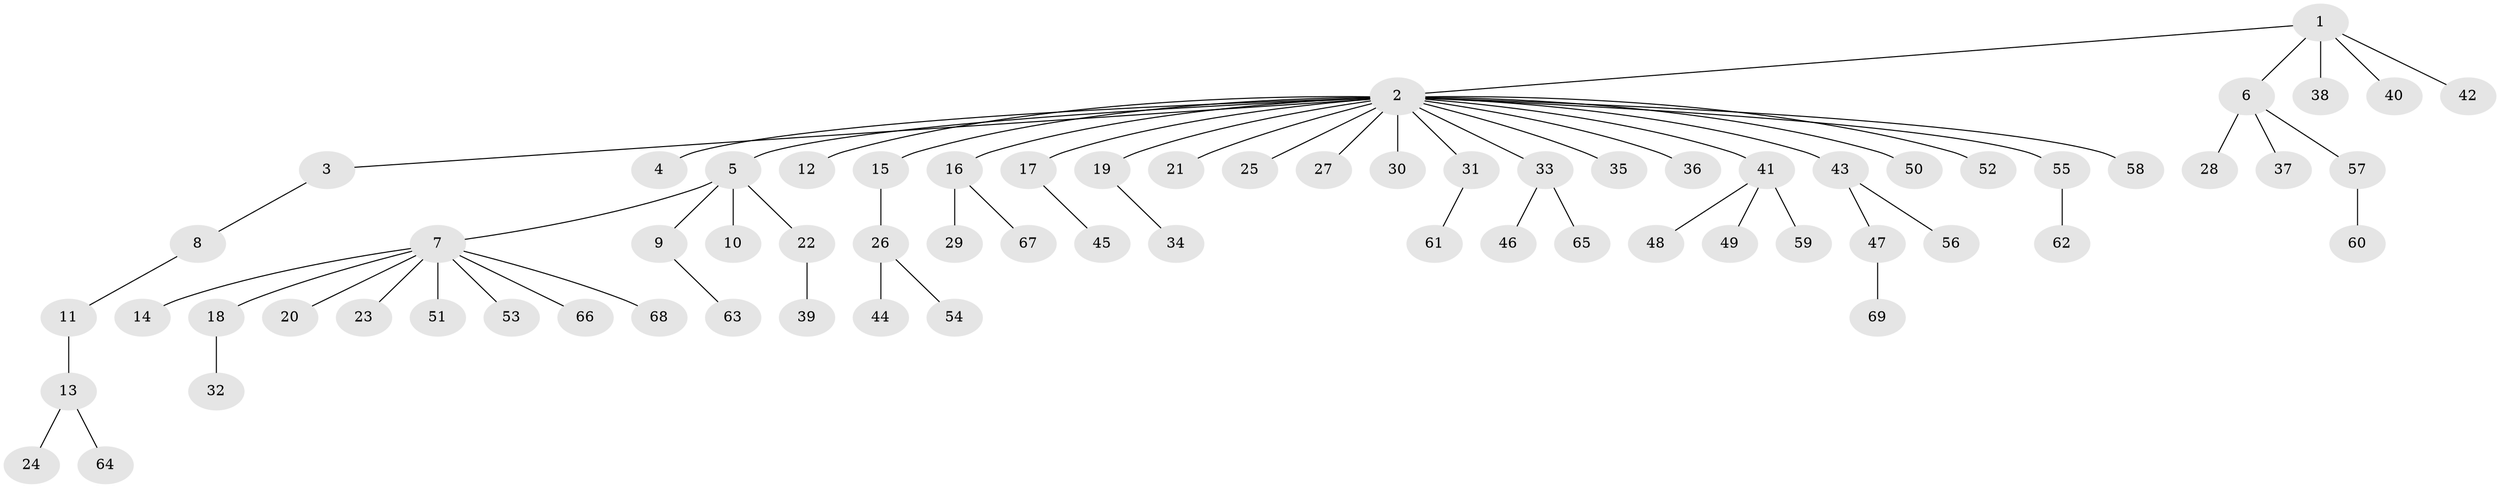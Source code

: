 // Generated by graph-tools (version 1.1) at 2025/47/03/09/25 04:47:22]
// undirected, 69 vertices, 68 edges
graph export_dot {
graph [start="1"]
  node [color=gray90,style=filled];
  1;
  2;
  3;
  4;
  5;
  6;
  7;
  8;
  9;
  10;
  11;
  12;
  13;
  14;
  15;
  16;
  17;
  18;
  19;
  20;
  21;
  22;
  23;
  24;
  25;
  26;
  27;
  28;
  29;
  30;
  31;
  32;
  33;
  34;
  35;
  36;
  37;
  38;
  39;
  40;
  41;
  42;
  43;
  44;
  45;
  46;
  47;
  48;
  49;
  50;
  51;
  52;
  53;
  54;
  55;
  56;
  57;
  58;
  59;
  60;
  61;
  62;
  63;
  64;
  65;
  66;
  67;
  68;
  69;
  1 -- 2;
  1 -- 6;
  1 -- 38;
  1 -- 40;
  1 -- 42;
  2 -- 3;
  2 -- 4;
  2 -- 5;
  2 -- 12;
  2 -- 15;
  2 -- 16;
  2 -- 17;
  2 -- 19;
  2 -- 21;
  2 -- 25;
  2 -- 27;
  2 -- 30;
  2 -- 31;
  2 -- 33;
  2 -- 35;
  2 -- 36;
  2 -- 41;
  2 -- 43;
  2 -- 50;
  2 -- 52;
  2 -- 55;
  2 -- 58;
  3 -- 8;
  5 -- 7;
  5 -- 9;
  5 -- 10;
  5 -- 22;
  6 -- 28;
  6 -- 37;
  6 -- 57;
  7 -- 14;
  7 -- 18;
  7 -- 20;
  7 -- 23;
  7 -- 51;
  7 -- 53;
  7 -- 66;
  7 -- 68;
  8 -- 11;
  9 -- 63;
  11 -- 13;
  13 -- 24;
  13 -- 64;
  15 -- 26;
  16 -- 29;
  16 -- 67;
  17 -- 45;
  18 -- 32;
  19 -- 34;
  22 -- 39;
  26 -- 44;
  26 -- 54;
  31 -- 61;
  33 -- 46;
  33 -- 65;
  41 -- 48;
  41 -- 49;
  41 -- 59;
  43 -- 47;
  43 -- 56;
  47 -- 69;
  55 -- 62;
  57 -- 60;
}
